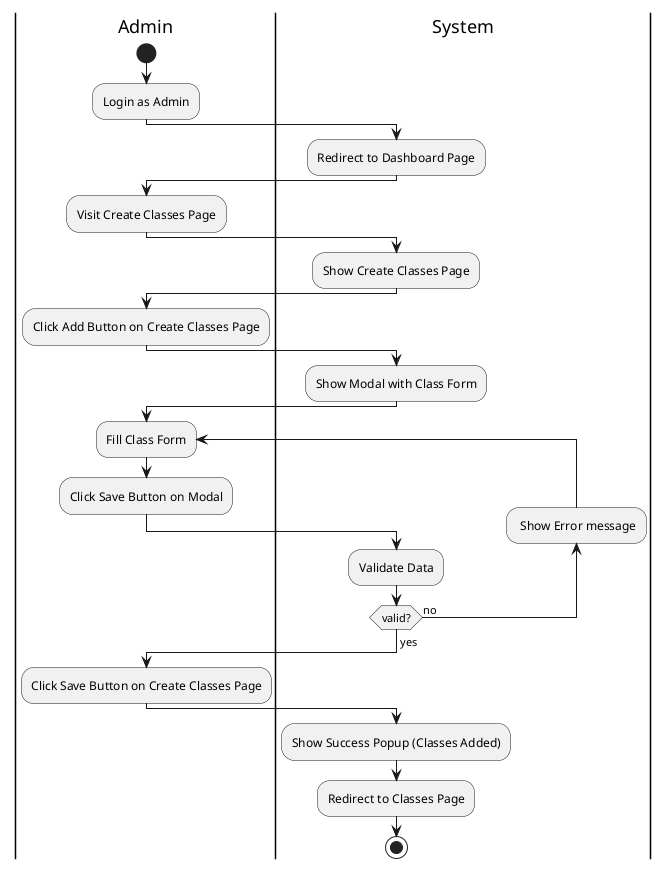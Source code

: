 @startuml Create Class
|Admin|
start
:Login as Admin;
|System|
:Redirect to Dashboard Page;
|Admin|
:Visit Create Classes Page;
|System|
:Show Create Classes Page;
|Admin|
:Click Add Button on Create Classes Page;
|System|
:Show Modal with Class Form;
|Admin|
repeat :Fill Class Form;
:Click Save Button on Modal;
|System|
:Validate Data;
backward: Show Error message;
repeat while (valid?) is (no)
->yes;
|Admin|
:Click Save Button on Create Classes Page;
|System|
:Show Success Popup (Classes Added);
:Redirect to Classes Page;
stop
@enduml

